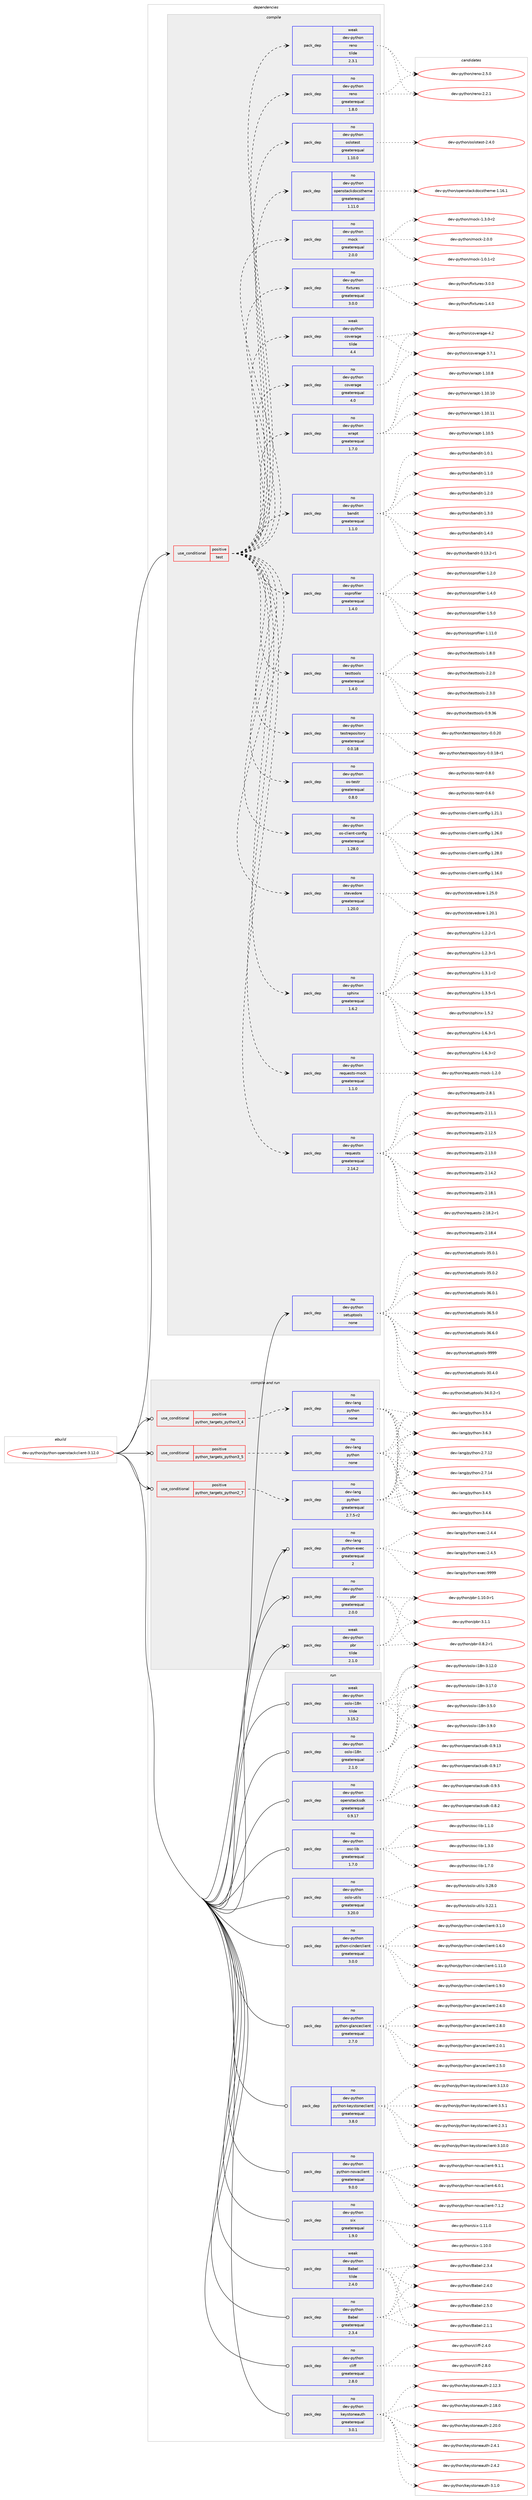 digraph prolog {

# *************
# Graph options
# *************

newrank=true;
concentrate=true;
compound=true;
graph [rankdir=LR,fontname=Helvetica,fontsize=10,ranksep=1.5];#, ranksep=2.5, nodesep=0.2];
edge  [arrowhead=vee];
node  [fontname=Helvetica,fontsize=10];

# **********
# The ebuild
# **********

subgraph cluster_leftcol {
color=gray;
rank=same;
label=<<i>ebuild</i>>;
id [label="dev-python/python-openstackclient-3.12.0", color=red, width=4, href="../dev-python/python-openstackclient-3.12.0.svg"];
}

# ****************
# The dependencies
# ****************

subgraph cluster_midcol {
color=gray;
label=<<i>dependencies</i>>;
subgraph cluster_compile {
fillcolor="#eeeeee";
style=filled;
label=<<i>compile</i>>;
subgraph cond40254 {
dependency182813 [label=<<TABLE BORDER="0" CELLBORDER="1" CELLSPACING="0" CELLPADDING="4"><TR><TD ROWSPAN="3" CELLPADDING="10">use_conditional</TD></TR><TR><TD>positive</TD></TR><TR><TD>test</TD></TR></TABLE>>, shape=none, color=red];
subgraph pack138610 {
dependency182814 [label=<<TABLE BORDER="0" CELLBORDER="1" CELLSPACING="0" CELLPADDING="4" WIDTH="220"><TR><TD ROWSPAN="6" CELLPADDING="30">pack_dep</TD></TR><TR><TD WIDTH="110">no</TD></TR><TR><TD>dev-python</TD></TR><TR><TD>coverage</TD></TR><TR><TD>greaterequal</TD></TR><TR><TD>4.0</TD></TR></TABLE>>, shape=none, color=blue];
}
dependency182813:e -> dependency182814:w [weight=20,style="dashed",arrowhead="vee"];
subgraph pack138611 {
dependency182815 [label=<<TABLE BORDER="0" CELLBORDER="1" CELLSPACING="0" CELLPADDING="4" WIDTH="220"><TR><TD ROWSPAN="6" CELLPADDING="30">pack_dep</TD></TR><TR><TD WIDTH="110">weak</TD></TR><TR><TD>dev-python</TD></TR><TR><TD>coverage</TD></TR><TR><TD>tilde</TD></TR><TR><TD>4.4</TD></TR></TABLE>>, shape=none, color=blue];
}
dependency182813:e -> dependency182815:w [weight=20,style="dashed",arrowhead="vee"];
subgraph pack138612 {
dependency182816 [label=<<TABLE BORDER="0" CELLBORDER="1" CELLSPACING="0" CELLPADDING="4" WIDTH="220"><TR><TD ROWSPAN="6" CELLPADDING="30">pack_dep</TD></TR><TR><TD WIDTH="110">no</TD></TR><TR><TD>dev-python</TD></TR><TR><TD>fixtures</TD></TR><TR><TD>greaterequal</TD></TR><TR><TD>3.0.0</TD></TR></TABLE>>, shape=none, color=blue];
}
dependency182813:e -> dependency182816:w [weight=20,style="dashed",arrowhead="vee"];
subgraph pack138613 {
dependency182817 [label=<<TABLE BORDER="0" CELLBORDER="1" CELLSPACING="0" CELLPADDING="4" WIDTH="220"><TR><TD ROWSPAN="6" CELLPADDING="30">pack_dep</TD></TR><TR><TD WIDTH="110">no</TD></TR><TR><TD>dev-python</TD></TR><TR><TD>mock</TD></TR><TR><TD>greaterequal</TD></TR><TR><TD>2.0.0</TD></TR></TABLE>>, shape=none, color=blue];
}
dependency182813:e -> dependency182817:w [weight=20,style="dashed",arrowhead="vee"];
subgraph pack138614 {
dependency182818 [label=<<TABLE BORDER="0" CELLBORDER="1" CELLSPACING="0" CELLPADDING="4" WIDTH="220"><TR><TD ROWSPAN="6" CELLPADDING="30">pack_dep</TD></TR><TR><TD WIDTH="110">no</TD></TR><TR><TD>dev-python</TD></TR><TR><TD>openstackdocstheme</TD></TR><TR><TD>greaterequal</TD></TR><TR><TD>1.11.0</TD></TR></TABLE>>, shape=none, color=blue];
}
dependency182813:e -> dependency182818:w [weight=20,style="dashed",arrowhead="vee"];
subgraph pack138615 {
dependency182819 [label=<<TABLE BORDER="0" CELLBORDER="1" CELLSPACING="0" CELLPADDING="4" WIDTH="220"><TR><TD ROWSPAN="6" CELLPADDING="30">pack_dep</TD></TR><TR><TD WIDTH="110">no</TD></TR><TR><TD>dev-python</TD></TR><TR><TD>oslotest</TD></TR><TR><TD>greaterequal</TD></TR><TR><TD>1.10.0</TD></TR></TABLE>>, shape=none, color=blue];
}
dependency182813:e -> dependency182819:w [weight=20,style="dashed",arrowhead="vee"];
subgraph pack138616 {
dependency182820 [label=<<TABLE BORDER="0" CELLBORDER="1" CELLSPACING="0" CELLPADDING="4" WIDTH="220"><TR><TD ROWSPAN="6" CELLPADDING="30">pack_dep</TD></TR><TR><TD WIDTH="110">no</TD></TR><TR><TD>dev-python</TD></TR><TR><TD>reno</TD></TR><TR><TD>greaterequal</TD></TR><TR><TD>1.8.0</TD></TR></TABLE>>, shape=none, color=blue];
}
dependency182813:e -> dependency182820:w [weight=20,style="dashed",arrowhead="vee"];
subgraph pack138617 {
dependency182821 [label=<<TABLE BORDER="0" CELLBORDER="1" CELLSPACING="0" CELLPADDING="4" WIDTH="220"><TR><TD ROWSPAN="6" CELLPADDING="30">pack_dep</TD></TR><TR><TD WIDTH="110">weak</TD></TR><TR><TD>dev-python</TD></TR><TR><TD>reno</TD></TR><TR><TD>tilde</TD></TR><TR><TD>2.3.1</TD></TR></TABLE>>, shape=none, color=blue];
}
dependency182813:e -> dependency182821:w [weight=20,style="dashed",arrowhead="vee"];
subgraph pack138618 {
dependency182822 [label=<<TABLE BORDER="0" CELLBORDER="1" CELLSPACING="0" CELLPADDING="4" WIDTH="220"><TR><TD ROWSPAN="6" CELLPADDING="30">pack_dep</TD></TR><TR><TD WIDTH="110">no</TD></TR><TR><TD>dev-python</TD></TR><TR><TD>requests</TD></TR><TR><TD>greaterequal</TD></TR><TR><TD>2.14.2</TD></TR></TABLE>>, shape=none, color=blue];
}
dependency182813:e -> dependency182822:w [weight=20,style="dashed",arrowhead="vee"];
subgraph pack138619 {
dependency182823 [label=<<TABLE BORDER="0" CELLBORDER="1" CELLSPACING="0" CELLPADDING="4" WIDTH="220"><TR><TD ROWSPAN="6" CELLPADDING="30">pack_dep</TD></TR><TR><TD WIDTH="110">no</TD></TR><TR><TD>dev-python</TD></TR><TR><TD>requests-mock</TD></TR><TR><TD>greaterequal</TD></TR><TR><TD>1.1.0</TD></TR></TABLE>>, shape=none, color=blue];
}
dependency182813:e -> dependency182823:w [weight=20,style="dashed",arrowhead="vee"];
subgraph pack138620 {
dependency182824 [label=<<TABLE BORDER="0" CELLBORDER="1" CELLSPACING="0" CELLPADDING="4" WIDTH="220"><TR><TD ROWSPAN="6" CELLPADDING="30">pack_dep</TD></TR><TR><TD WIDTH="110">no</TD></TR><TR><TD>dev-python</TD></TR><TR><TD>sphinx</TD></TR><TR><TD>greaterequal</TD></TR><TR><TD>1.6.2</TD></TR></TABLE>>, shape=none, color=blue];
}
dependency182813:e -> dependency182824:w [weight=20,style="dashed",arrowhead="vee"];
subgraph pack138621 {
dependency182825 [label=<<TABLE BORDER="0" CELLBORDER="1" CELLSPACING="0" CELLPADDING="4" WIDTH="220"><TR><TD ROWSPAN="6" CELLPADDING="30">pack_dep</TD></TR><TR><TD WIDTH="110">no</TD></TR><TR><TD>dev-python</TD></TR><TR><TD>stevedore</TD></TR><TR><TD>greaterequal</TD></TR><TR><TD>1.20.0</TD></TR></TABLE>>, shape=none, color=blue];
}
dependency182813:e -> dependency182825:w [weight=20,style="dashed",arrowhead="vee"];
subgraph pack138622 {
dependency182826 [label=<<TABLE BORDER="0" CELLBORDER="1" CELLSPACING="0" CELLPADDING="4" WIDTH="220"><TR><TD ROWSPAN="6" CELLPADDING="30">pack_dep</TD></TR><TR><TD WIDTH="110">no</TD></TR><TR><TD>dev-python</TD></TR><TR><TD>os-client-config</TD></TR><TR><TD>greaterequal</TD></TR><TR><TD>1.28.0</TD></TR></TABLE>>, shape=none, color=blue];
}
dependency182813:e -> dependency182826:w [weight=20,style="dashed",arrowhead="vee"];
subgraph pack138623 {
dependency182827 [label=<<TABLE BORDER="0" CELLBORDER="1" CELLSPACING="0" CELLPADDING="4" WIDTH="220"><TR><TD ROWSPAN="6" CELLPADDING="30">pack_dep</TD></TR><TR><TD WIDTH="110">no</TD></TR><TR><TD>dev-python</TD></TR><TR><TD>os-testr</TD></TR><TR><TD>greaterequal</TD></TR><TR><TD>0.8.0</TD></TR></TABLE>>, shape=none, color=blue];
}
dependency182813:e -> dependency182827:w [weight=20,style="dashed",arrowhead="vee"];
subgraph pack138624 {
dependency182828 [label=<<TABLE BORDER="0" CELLBORDER="1" CELLSPACING="0" CELLPADDING="4" WIDTH="220"><TR><TD ROWSPAN="6" CELLPADDING="30">pack_dep</TD></TR><TR><TD WIDTH="110">no</TD></TR><TR><TD>dev-python</TD></TR><TR><TD>testrepository</TD></TR><TR><TD>greaterequal</TD></TR><TR><TD>0.0.18</TD></TR></TABLE>>, shape=none, color=blue];
}
dependency182813:e -> dependency182828:w [weight=20,style="dashed",arrowhead="vee"];
subgraph pack138625 {
dependency182829 [label=<<TABLE BORDER="0" CELLBORDER="1" CELLSPACING="0" CELLPADDING="4" WIDTH="220"><TR><TD ROWSPAN="6" CELLPADDING="30">pack_dep</TD></TR><TR><TD WIDTH="110">no</TD></TR><TR><TD>dev-python</TD></TR><TR><TD>testtools</TD></TR><TR><TD>greaterequal</TD></TR><TR><TD>1.4.0</TD></TR></TABLE>>, shape=none, color=blue];
}
dependency182813:e -> dependency182829:w [weight=20,style="dashed",arrowhead="vee"];
subgraph pack138626 {
dependency182830 [label=<<TABLE BORDER="0" CELLBORDER="1" CELLSPACING="0" CELLPADDING="4" WIDTH="220"><TR><TD ROWSPAN="6" CELLPADDING="30">pack_dep</TD></TR><TR><TD WIDTH="110">no</TD></TR><TR><TD>dev-python</TD></TR><TR><TD>osprofiler</TD></TR><TR><TD>greaterequal</TD></TR><TR><TD>1.4.0</TD></TR></TABLE>>, shape=none, color=blue];
}
dependency182813:e -> dependency182830:w [weight=20,style="dashed",arrowhead="vee"];
subgraph pack138627 {
dependency182831 [label=<<TABLE BORDER="0" CELLBORDER="1" CELLSPACING="0" CELLPADDING="4" WIDTH="220"><TR><TD ROWSPAN="6" CELLPADDING="30">pack_dep</TD></TR><TR><TD WIDTH="110">no</TD></TR><TR><TD>dev-python</TD></TR><TR><TD>bandit</TD></TR><TR><TD>greaterequal</TD></TR><TR><TD>1.1.0</TD></TR></TABLE>>, shape=none, color=blue];
}
dependency182813:e -> dependency182831:w [weight=20,style="dashed",arrowhead="vee"];
subgraph pack138628 {
dependency182832 [label=<<TABLE BORDER="0" CELLBORDER="1" CELLSPACING="0" CELLPADDING="4" WIDTH="220"><TR><TD ROWSPAN="6" CELLPADDING="30">pack_dep</TD></TR><TR><TD WIDTH="110">no</TD></TR><TR><TD>dev-python</TD></TR><TR><TD>wrapt</TD></TR><TR><TD>greaterequal</TD></TR><TR><TD>1.7.0</TD></TR></TABLE>>, shape=none, color=blue];
}
dependency182813:e -> dependency182832:w [weight=20,style="dashed",arrowhead="vee"];
}
id:e -> dependency182813:w [weight=20,style="solid",arrowhead="vee"];
subgraph pack138629 {
dependency182833 [label=<<TABLE BORDER="0" CELLBORDER="1" CELLSPACING="0" CELLPADDING="4" WIDTH="220"><TR><TD ROWSPAN="6" CELLPADDING="30">pack_dep</TD></TR><TR><TD WIDTH="110">no</TD></TR><TR><TD>dev-python</TD></TR><TR><TD>setuptools</TD></TR><TR><TD>none</TD></TR><TR><TD></TD></TR></TABLE>>, shape=none, color=blue];
}
id:e -> dependency182833:w [weight=20,style="solid",arrowhead="vee"];
}
subgraph cluster_compileandrun {
fillcolor="#eeeeee";
style=filled;
label=<<i>compile and run</i>>;
subgraph cond40255 {
dependency182834 [label=<<TABLE BORDER="0" CELLBORDER="1" CELLSPACING="0" CELLPADDING="4"><TR><TD ROWSPAN="3" CELLPADDING="10">use_conditional</TD></TR><TR><TD>positive</TD></TR><TR><TD>python_targets_python2_7</TD></TR></TABLE>>, shape=none, color=red];
subgraph pack138630 {
dependency182835 [label=<<TABLE BORDER="0" CELLBORDER="1" CELLSPACING="0" CELLPADDING="4" WIDTH="220"><TR><TD ROWSPAN="6" CELLPADDING="30">pack_dep</TD></TR><TR><TD WIDTH="110">no</TD></TR><TR><TD>dev-lang</TD></TR><TR><TD>python</TD></TR><TR><TD>greaterequal</TD></TR><TR><TD>2.7.5-r2</TD></TR></TABLE>>, shape=none, color=blue];
}
dependency182834:e -> dependency182835:w [weight=20,style="dashed",arrowhead="vee"];
}
id:e -> dependency182834:w [weight=20,style="solid",arrowhead="odotvee"];
subgraph cond40256 {
dependency182836 [label=<<TABLE BORDER="0" CELLBORDER="1" CELLSPACING="0" CELLPADDING="4"><TR><TD ROWSPAN="3" CELLPADDING="10">use_conditional</TD></TR><TR><TD>positive</TD></TR><TR><TD>python_targets_python3_4</TD></TR></TABLE>>, shape=none, color=red];
subgraph pack138631 {
dependency182837 [label=<<TABLE BORDER="0" CELLBORDER="1" CELLSPACING="0" CELLPADDING="4" WIDTH="220"><TR><TD ROWSPAN="6" CELLPADDING="30">pack_dep</TD></TR><TR><TD WIDTH="110">no</TD></TR><TR><TD>dev-lang</TD></TR><TR><TD>python</TD></TR><TR><TD>none</TD></TR><TR><TD></TD></TR></TABLE>>, shape=none, color=blue];
}
dependency182836:e -> dependency182837:w [weight=20,style="dashed",arrowhead="vee"];
}
id:e -> dependency182836:w [weight=20,style="solid",arrowhead="odotvee"];
subgraph cond40257 {
dependency182838 [label=<<TABLE BORDER="0" CELLBORDER="1" CELLSPACING="0" CELLPADDING="4"><TR><TD ROWSPAN="3" CELLPADDING="10">use_conditional</TD></TR><TR><TD>positive</TD></TR><TR><TD>python_targets_python3_5</TD></TR></TABLE>>, shape=none, color=red];
subgraph pack138632 {
dependency182839 [label=<<TABLE BORDER="0" CELLBORDER="1" CELLSPACING="0" CELLPADDING="4" WIDTH="220"><TR><TD ROWSPAN="6" CELLPADDING="30">pack_dep</TD></TR><TR><TD WIDTH="110">no</TD></TR><TR><TD>dev-lang</TD></TR><TR><TD>python</TD></TR><TR><TD>none</TD></TR><TR><TD></TD></TR></TABLE>>, shape=none, color=blue];
}
dependency182838:e -> dependency182839:w [weight=20,style="dashed",arrowhead="vee"];
}
id:e -> dependency182838:w [weight=20,style="solid",arrowhead="odotvee"];
subgraph pack138633 {
dependency182840 [label=<<TABLE BORDER="0" CELLBORDER="1" CELLSPACING="0" CELLPADDING="4" WIDTH="220"><TR><TD ROWSPAN="6" CELLPADDING="30">pack_dep</TD></TR><TR><TD WIDTH="110">no</TD></TR><TR><TD>dev-lang</TD></TR><TR><TD>python-exec</TD></TR><TR><TD>greaterequal</TD></TR><TR><TD>2</TD></TR></TABLE>>, shape=none, color=blue];
}
id:e -> dependency182840:w [weight=20,style="solid",arrowhead="odotvee"];
subgraph pack138634 {
dependency182841 [label=<<TABLE BORDER="0" CELLBORDER="1" CELLSPACING="0" CELLPADDING="4" WIDTH="220"><TR><TD ROWSPAN="6" CELLPADDING="30">pack_dep</TD></TR><TR><TD WIDTH="110">no</TD></TR><TR><TD>dev-python</TD></TR><TR><TD>pbr</TD></TR><TR><TD>greaterequal</TD></TR><TR><TD>2.0.0</TD></TR></TABLE>>, shape=none, color=blue];
}
id:e -> dependency182841:w [weight=20,style="solid",arrowhead="odotvee"];
subgraph pack138635 {
dependency182842 [label=<<TABLE BORDER="0" CELLBORDER="1" CELLSPACING="0" CELLPADDING="4" WIDTH="220"><TR><TD ROWSPAN="6" CELLPADDING="30">pack_dep</TD></TR><TR><TD WIDTH="110">weak</TD></TR><TR><TD>dev-python</TD></TR><TR><TD>pbr</TD></TR><TR><TD>tilde</TD></TR><TR><TD>2.1.0</TD></TR></TABLE>>, shape=none, color=blue];
}
id:e -> dependency182842:w [weight=20,style="solid",arrowhead="odotvee"];
}
subgraph cluster_run {
fillcolor="#eeeeee";
style=filled;
label=<<i>run</i>>;
subgraph pack138636 {
dependency182843 [label=<<TABLE BORDER="0" CELLBORDER="1" CELLSPACING="0" CELLPADDING="4" WIDTH="220"><TR><TD ROWSPAN="6" CELLPADDING="30">pack_dep</TD></TR><TR><TD WIDTH="110">no</TD></TR><TR><TD>dev-python</TD></TR><TR><TD>Babel</TD></TR><TR><TD>greaterequal</TD></TR><TR><TD>2.3.4</TD></TR></TABLE>>, shape=none, color=blue];
}
id:e -> dependency182843:w [weight=20,style="solid",arrowhead="odot"];
subgraph pack138637 {
dependency182844 [label=<<TABLE BORDER="0" CELLBORDER="1" CELLSPACING="0" CELLPADDING="4" WIDTH="220"><TR><TD ROWSPAN="6" CELLPADDING="30">pack_dep</TD></TR><TR><TD WIDTH="110">no</TD></TR><TR><TD>dev-python</TD></TR><TR><TD>cliff</TD></TR><TR><TD>greaterequal</TD></TR><TR><TD>2.8.0</TD></TR></TABLE>>, shape=none, color=blue];
}
id:e -> dependency182844:w [weight=20,style="solid",arrowhead="odot"];
subgraph pack138638 {
dependency182845 [label=<<TABLE BORDER="0" CELLBORDER="1" CELLSPACING="0" CELLPADDING="4" WIDTH="220"><TR><TD ROWSPAN="6" CELLPADDING="30">pack_dep</TD></TR><TR><TD WIDTH="110">no</TD></TR><TR><TD>dev-python</TD></TR><TR><TD>keystoneauth</TD></TR><TR><TD>greaterequal</TD></TR><TR><TD>3.0.1</TD></TR></TABLE>>, shape=none, color=blue];
}
id:e -> dependency182845:w [weight=20,style="solid",arrowhead="odot"];
subgraph pack138639 {
dependency182846 [label=<<TABLE BORDER="0" CELLBORDER="1" CELLSPACING="0" CELLPADDING="4" WIDTH="220"><TR><TD ROWSPAN="6" CELLPADDING="30">pack_dep</TD></TR><TR><TD WIDTH="110">no</TD></TR><TR><TD>dev-python</TD></TR><TR><TD>openstacksdk</TD></TR><TR><TD>greaterequal</TD></TR><TR><TD>0.9.17</TD></TR></TABLE>>, shape=none, color=blue];
}
id:e -> dependency182846:w [weight=20,style="solid",arrowhead="odot"];
subgraph pack138640 {
dependency182847 [label=<<TABLE BORDER="0" CELLBORDER="1" CELLSPACING="0" CELLPADDING="4" WIDTH="220"><TR><TD ROWSPAN="6" CELLPADDING="30">pack_dep</TD></TR><TR><TD WIDTH="110">no</TD></TR><TR><TD>dev-python</TD></TR><TR><TD>osc-lib</TD></TR><TR><TD>greaterequal</TD></TR><TR><TD>1.7.0</TD></TR></TABLE>>, shape=none, color=blue];
}
id:e -> dependency182847:w [weight=20,style="solid",arrowhead="odot"];
subgraph pack138641 {
dependency182848 [label=<<TABLE BORDER="0" CELLBORDER="1" CELLSPACING="0" CELLPADDING="4" WIDTH="220"><TR><TD ROWSPAN="6" CELLPADDING="30">pack_dep</TD></TR><TR><TD WIDTH="110">no</TD></TR><TR><TD>dev-python</TD></TR><TR><TD>oslo-i18n</TD></TR><TR><TD>greaterequal</TD></TR><TR><TD>2.1.0</TD></TR></TABLE>>, shape=none, color=blue];
}
id:e -> dependency182848:w [weight=20,style="solid",arrowhead="odot"];
subgraph pack138642 {
dependency182849 [label=<<TABLE BORDER="0" CELLBORDER="1" CELLSPACING="0" CELLPADDING="4" WIDTH="220"><TR><TD ROWSPAN="6" CELLPADDING="30">pack_dep</TD></TR><TR><TD WIDTH="110">no</TD></TR><TR><TD>dev-python</TD></TR><TR><TD>oslo-utils</TD></TR><TR><TD>greaterequal</TD></TR><TR><TD>3.20.0</TD></TR></TABLE>>, shape=none, color=blue];
}
id:e -> dependency182849:w [weight=20,style="solid",arrowhead="odot"];
subgraph pack138643 {
dependency182850 [label=<<TABLE BORDER="0" CELLBORDER="1" CELLSPACING="0" CELLPADDING="4" WIDTH="220"><TR><TD ROWSPAN="6" CELLPADDING="30">pack_dep</TD></TR><TR><TD WIDTH="110">no</TD></TR><TR><TD>dev-python</TD></TR><TR><TD>python-cinderclient</TD></TR><TR><TD>greaterequal</TD></TR><TR><TD>3.0.0</TD></TR></TABLE>>, shape=none, color=blue];
}
id:e -> dependency182850:w [weight=20,style="solid",arrowhead="odot"];
subgraph pack138644 {
dependency182851 [label=<<TABLE BORDER="0" CELLBORDER="1" CELLSPACING="0" CELLPADDING="4" WIDTH="220"><TR><TD ROWSPAN="6" CELLPADDING="30">pack_dep</TD></TR><TR><TD WIDTH="110">no</TD></TR><TR><TD>dev-python</TD></TR><TR><TD>python-glanceclient</TD></TR><TR><TD>greaterequal</TD></TR><TR><TD>2.7.0</TD></TR></TABLE>>, shape=none, color=blue];
}
id:e -> dependency182851:w [weight=20,style="solid",arrowhead="odot"];
subgraph pack138645 {
dependency182852 [label=<<TABLE BORDER="0" CELLBORDER="1" CELLSPACING="0" CELLPADDING="4" WIDTH="220"><TR><TD ROWSPAN="6" CELLPADDING="30">pack_dep</TD></TR><TR><TD WIDTH="110">no</TD></TR><TR><TD>dev-python</TD></TR><TR><TD>python-keystoneclient</TD></TR><TR><TD>greaterequal</TD></TR><TR><TD>3.8.0</TD></TR></TABLE>>, shape=none, color=blue];
}
id:e -> dependency182852:w [weight=20,style="solid",arrowhead="odot"];
subgraph pack138646 {
dependency182853 [label=<<TABLE BORDER="0" CELLBORDER="1" CELLSPACING="0" CELLPADDING="4" WIDTH="220"><TR><TD ROWSPAN="6" CELLPADDING="30">pack_dep</TD></TR><TR><TD WIDTH="110">no</TD></TR><TR><TD>dev-python</TD></TR><TR><TD>python-novaclient</TD></TR><TR><TD>greaterequal</TD></TR><TR><TD>9.0.0</TD></TR></TABLE>>, shape=none, color=blue];
}
id:e -> dependency182853:w [weight=20,style="solid",arrowhead="odot"];
subgraph pack138647 {
dependency182854 [label=<<TABLE BORDER="0" CELLBORDER="1" CELLSPACING="0" CELLPADDING="4" WIDTH="220"><TR><TD ROWSPAN="6" CELLPADDING="30">pack_dep</TD></TR><TR><TD WIDTH="110">no</TD></TR><TR><TD>dev-python</TD></TR><TR><TD>six</TD></TR><TR><TD>greaterequal</TD></TR><TR><TD>1.9.0</TD></TR></TABLE>>, shape=none, color=blue];
}
id:e -> dependency182854:w [weight=20,style="solid",arrowhead="odot"];
subgraph pack138648 {
dependency182855 [label=<<TABLE BORDER="0" CELLBORDER="1" CELLSPACING="0" CELLPADDING="4" WIDTH="220"><TR><TD ROWSPAN="6" CELLPADDING="30">pack_dep</TD></TR><TR><TD WIDTH="110">weak</TD></TR><TR><TD>dev-python</TD></TR><TR><TD>Babel</TD></TR><TR><TD>tilde</TD></TR><TR><TD>2.4.0</TD></TR></TABLE>>, shape=none, color=blue];
}
id:e -> dependency182855:w [weight=20,style="solid",arrowhead="odot"];
subgraph pack138649 {
dependency182856 [label=<<TABLE BORDER="0" CELLBORDER="1" CELLSPACING="0" CELLPADDING="4" WIDTH="220"><TR><TD ROWSPAN="6" CELLPADDING="30">pack_dep</TD></TR><TR><TD WIDTH="110">weak</TD></TR><TR><TD>dev-python</TD></TR><TR><TD>oslo-i18n</TD></TR><TR><TD>tilde</TD></TR><TR><TD>3.15.2</TD></TR></TABLE>>, shape=none, color=blue];
}
id:e -> dependency182856:w [weight=20,style="solid",arrowhead="odot"];
}
}

# **************
# The candidates
# **************

subgraph cluster_choices {
rank=same;
color=gray;
label=<<i>candidates</i>>;

subgraph choice138610 {
color=black;
nodesep=1;
choice10010111845112121116104111110479911111810111497103101455146554649 [label="dev-python/coverage-3.7.1", color=red, width=4,href="../dev-python/coverage-3.7.1.svg"];
choice1001011184511212111610411111047991111181011149710310145524650 [label="dev-python/coverage-4.2", color=red, width=4,href="../dev-python/coverage-4.2.svg"];
dependency182814:e -> choice10010111845112121116104111110479911111810111497103101455146554649:w [style=dotted,weight="100"];
dependency182814:e -> choice1001011184511212111610411111047991111181011149710310145524650:w [style=dotted,weight="100"];
}
subgraph choice138611 {
color=black;
nodesep=1;
choice10010111845112121116104111110479911111810111497103101455146554649 [label="dev-python/coverage-3.7.1", color=red, width=4,href="../dev-python/coverage-3.7.1.svg"];
choice1001011184511212111610411111047991111181011149710310145524650 [label="dev-python/coverage-4.2", color=red, width=4,href="../dev-python/coverage-4.2.svg"];
dependency182815:e -> choice10010111845112121116104111110479911111810111497103101455146554649:w [style=dotted,weight="100"];
dependency182815:e -> choice1001011184511212111610411111047991111181011149710310145524650:w [style=dotted,weight="100"];
}
subgraph choice138612 {
color=black;
nodesep=1;
choice1001011184511212111610411111047102105120116117114101115454946524648 [label="dev-python/fixtures-1.4.0", color=red, width=4,href="../dev-python/fixtures-1.4.0.svg"];
choice1001011184511212111610411111047102105120116117114101115455146484648 [label="dev-python/fixtures-3.0.0", color=red, width=4,href="../dev-python/fixtures-3.0.0.svg"];
dependency182816:e -> choice1001011184511212111610411111047102105120116117114101115454946524648:w [style=dotted,weight="100"];
dependency182816:e -> choice1001011184511212111610411111047102105120116117114101115455146484648:w [style=dotted,weight="100"];
}
subgraph choice138613 {
color=black;
nodesep=1;
choice1001011184511212111610411111047109111991074549464846494511450 [label="dev-python/mock-1.0.1-r2", color=red, width=4,href="../dev-python/mock-1.0.1-r2.svg"];
choice1001011184511212111610411111047109111991074549465146484511450 [label="dev-python/mock-1.3.0-r2", color=red, width=4,href="../dev-python/mock-1.3.0-r2.svg"];
choice100101118451121211161041111104710911199107455046484648 [label="dev-python/mock-2.0.0", color=red, width=4,href="../dev-python/mock-2.0.0.svg"];
dependency182817:e -> choice1001011184511212111610411111047109111991074549464846494511450:w [style=dotted,weight="100"];
dependency182817:e -> choice1001011184511212111610411111047109111991074549465146484511450:w [style=dotted,weight="100"];
dependency182817:e -> choice100101118451121211161041111104710911199107455046484648:w [style=dotted,weight="100"];
}
subgraph choice138614 {
color=black;
nodesep=1;
choice100101118451121211161041111104711111210111011511697991071001119911511610410110910145494649544649 [label="dev-python/openstackdocstheme-1.16.1", color=red, width=4,href="../dev-python/openstackdocstheme-1.16.1.svg"];
dependency182818:e -> choice100101118451121211161041111104711111210111011511697991071001119911511610410110910145494649544649:w [style=dotted,weight="100"];
}
subgraph choice138615 {
color=black;
nodesep=1;
choice1001011184511212111610411111047111115108111116101115116455046524648 [label="dev-python/oslotest-2.4.0", color=red, width=4,href="../dev-python/oslotest-2.4.0.svg"];
dependency182819:e -> choice1001011184511212111610411111047111115108111116101115116455046524648:w [style=dotted,weight="100"];
}
subgraph choice138616 {
color=black;
nodesep=1;
choice1001011184511212111610411111047114101110111455046504649 [label="dev-python/reno-2.2.1", color=red, width=4,href="../dev-python/reno-2.2.1.svg"];
choice1001011184511212111610411111047114101110111455046534648 [label="dev-python/reno-2.5.0", color=red, width=4,href="../dev-python/reno-2.5.0.svg"];
dependency182820:e -> choice1001011184511212111610411111047114101110111455046504649:w [style=dotted,weight="100"];
dependency182820:e -> choice1001011184511212111610411111047114101110111455046534648:w [style=dotted,weight="100"];
}
subgraph choice138617 {
color=black;
nodesep=1;
choice1001011184511212111610411111047114101110111455046504649 [label="dev-python/reno-2.2.1", color=red, width=4,href="../dev-python/reno-2.2.1.svg"];
choice1001011184511212111610411111047114101110111455046534648 [label="dev-python/reno-2.5.0", color=red, width=4,href="../dev-python/reno-2.5.0.svg"];
dependency182821:e -> choice1001011184511212111610411111047114101110111455046504649:w [style=dotted,weight="100"];
dependency182821:e -> choice1001011184511212111610411111047114101110111455046534648:w [style=dotted,weight="100"];
}
subgraph choice138618 {
color=black;
nodesep=1;
choice100101118451121211161041111104711410111311710111511611545504649494649 [label="dev-python/requests-2.11.1", color=red, width=4,href="../dev-python/requests-2.11.1.svg"];
choice100101118451121211161041111104711410111311710111511611545504649504653 [label="dev-python/requests-2.12.5", color=red, width=4,href="../dev-python/requests-2.12.5.svg"];
choice100101118451121211161041111104711410111311710111511611545504649514648 [label="dev-python/requests-2.13.0", color=red, width=4,href="../dev-python/requests-2.13.0.svg"];
choice100101118451121211161041111104711410111311710111511611545504649524650 [label="dev-python/requests-2.14.2", color=red, width=4,href="../dev-python/requests-2.14.2.svg"];
choice100101118451121211161041111104711410111311710111511611545504649564649 [label="dev-python/requests-2.18.1", color=red, width=4,href="../dev-python/requests-2.18.1.svg"];
choice1001011184511212111610411111047114101113117101115116115455046495646504511449 [label="dev-python/requests-2.18.2-r1", color=red, width=4,href="../dev-python/requests-2.18.2-r1.svg"];
choice100101118451121211161041111104711410111311710111511611545504649564652 [label="dev-python/requests-2.18.4", color=red, width=4,href="../dev-python/requests-2.18.4.svg"];
choice1001011184511212111610411111047114101113117101115116115455046564649 [label="dev-python/requests-2.8.1", color=red, width=4,href="../dev-python/requests-2.8.1.svg"];
dependency182822:e -> choice100101118451121211161041111104711410111311710111511611545504649494649:w [style=dotted,weight="100"];
dependency182822:e -> choice100101118451121211161041111104711410111311710111511611545504649504653:w [style=dotted,weight="100"];
dependency182822:e -> choice100101118451121211161041111104711410111311710111511611545504649514648:w [style=dotted,weight="100"];
dependency182822:e -> choice100101118451121211161041111104711410111311710111511611545504649524650:w [style=dotted,weight="100"];
dependency182822:e -> choice100101118451121211161041111104711410111311710111511611545504649564649:w [style=dotted,weight="100"];
dependency182822:e -> choice1001011184511212111610411111047114101113117101115116115455046495646504511449:w [style=dotted,weight="100"];
dependency182822:e -> choice100101118451121211161041111104711410111311710111511611545504649564652:w [style=dotted,weight="100"];
dependency182822:e -> choice1001011184511212111610411111047114101113117101115116115455046564649:w [style=dotted,weight="100"];
}
subgraph choice138619 {
color=black;
nodesep=1;
choice10010111845112121116104111110471141011131171011151161154510911199107454946504648 [label="dev-python/requests-mock-1.2.0", color=red, width=4,href="../dev-python/requests-mock-1.2.0.svg"];
dependency182823:e -> choice10010111845112121116104111110471141011131171011151161154510911199107454946504648:w [style=dotted,weight="100"];
}
subgraph choice138620 {
color=black;
nodesep=1;
choice10010111845112121116104111110471151121041051101204549465046504511449 [label="dev-python/sphinx-1.2.2-r1", color=red, width=4,href="../dev-python/sphinx-1.2.2-r1.svg"];
choice10010111845112121116104111110471151121041051101204549465046514511449 [label="dev-python/sphinx-1.2.3-r1", color=red, width=4,href="../dev-python/sphinx-1.2.3-r1.svg"];
choice10010111845112121116104111110471151121041051101204549465146494511450 [label="dev-python/sphinx-1.3.1-r2", color=red, width=4,href="../dev-python/sphinx-1.3.1-r2.svg"];
choice10010111845112121116104111110471151121041051101204549465146534511449 [label="dev-python/sphinx-1.3.5-r1", color=red, width=4,href="../dev-python/sphinx-1.3.5-r1.svg"];
choice1001011184511212111610411111047115112104105110120454946534650 [label="dev-python/sphinx-1.5.2", color=red, width=4,href="../dev-python/sphinx-1.5.2.svg"];
choice10010111845112121116104111110471151121041051101204549465446514511449 [label="dev-python/sphinx-1.6.3-r1", color=red, width=4,href="../dev-python/sphinx-1.6.3-r1.svg"];
choice10010111845112121116104111110471151121041051101204549465446514511450 [label="dev-python/sphinx-1.6.3-r2", color=red, width=4,href="../dev-python/sphinx-1.6.3-r2.svg"];
dependency182824:e -> choice10010111845112121116104111110471151121041051101204549465046504511449:w [style=dotted,weight="100"];
dependency182824:e -> choice10010111845112121116104111110471151121041051101204549465046514511449:w [style=dotted,weight="100"];
dependency182824:e -> choice10010111845112121116104111110471151121041051101204549465146494511450:w [style=dotted,weight="100"];
dependency182824:e -> choice10010111845112121116104111110471151121041051101204549465146534511449:w [style=dotted,weight="100"];
dependency182824:e -> choice1001011184511212111610411111047115112104105110120454946534650:w [style=dotted,weight="100"];
dependency182824:e -> choice10010111845112121116104111110471151121041051101204549465446514511449:w [style=dotted,weight="100"];
dependency182824:e -> choice10010111845112121116104111110471151121041051101204549465446514511450:w [style=dotted,weight="100"];
}
subgraph choice138621 {
color=black;
nodesep=1;
choice100101118451121211161041111104711511610111810110011111410145494650484649 [label="dev-python/stevedore-1.20.1", color=red, width=4,href="../dev-python/stevedore-1.20.1.svg"];
choice100101118451121211161041111104711511610111810110011111410145494650534648 [label="dev-python/stevedore-1.25.0", color=red, width=4,href="../dev-python/stevedore-1.25.0.svg"];
dependency182825:e -> choice100101118451121211161041111104711511610111810110011111410145494650484649:w [style=dotted,weight="100"];
dependency182825:e -> choice100101118451121211161041111104711511610111810110011111410145494650534648:w [style=dotted,weight="100"];
}
subgraph choice138622 {
color=black;
nodesep=1;
choice10010111845112121116104111110471111154599108105101110116459911111010210510345494649544648 [label="dev-python/os-client-config-1.16.0", color=red, width=4,href="../dev-python/os-client-config-1.16.0.svg"];
choice10010111845112121116104111110471111154599108105101110116459911111010210510345494650494649 [label="dev-python/os-client-config-1.21.1", color=red, width=4,href="../dev-python/os-client-config-1.21.1.svg"];
choice10010111845112121116104111110471111154599108105101110116459911111010210510345494650544648 [label="dev-python/os-client-config-1.26.0", color=red, width=4,href="../dev-python/os-client-config-1.26.0.svg"];
choice10010111845112121116104111110471111154599108105101110116459911111010210510345494650564648 [label="dev-python/os-client-config-1.28.0", color=red, width=4,href="../dev-python/os-client-config-1.28.0.svg"];
dependency182826:e -> choice10010111845112121116104111110471111154599108105101110116459911111010210510345494649544648:w [style=dotted,weight="100"];
dependency182826:e -> choice10010111845112121116104111110471111154599108105101110116459911111010210510345494650494649:w [style=dotted,weight="100"];
dependency182826:e -> choice10010111845112121116104111110471111154599108105101110116459911111010210510345494650544648:w [style=dotted,weight="100"];
dependency182826:e -> choice10010111845112121116104111110471111154599108105101110116459911111010210510345494650564648:w [style=dotted,weight="100"];
}
subgraph choice138623 {
color=black;
nodesep=1;
choice100101118451121211161041111104711111545116101115116114454846544648 [label="dev-python/os-testr-0.6.0", color=red, width=4,href="../dev-python/os-testr-0.6.0.svg"];
choice100101118451121211161041111104711111545116101115116114454846564648 [label="dev-python/os-testr-0.8.0", color=red, width=4,href="../dev-python/os-testr-0.8.0.svg"];
dependency182827:e -> choice100101118451121211161041111104711111545116101115116114454846544648:w [style=dotted,weight="100"];
dependency182827:e -> choice100101118451121211161041111104711111545116101115116114454846564648:w [style=dotted,weight="100"];
}
subgraph choice138624 {
color=black;
nodesep=1;
choice1001011184511212111610411111047116101115116114101112111115105116111114121454846484649564511449 [label="dev-python/testrepository-0.0.18-r1", color=red, width=4,href="../dev-python/testrepository-0.0.18-r1.svg"];
choice100101118451121211161041111104711610111511611410111211111510511611111412145484648465048 [label="dev-python/testrepository-0.0.20", color=red, width=4,href="../dev-python/testrepository-0.0.20.svg"];
dependency182828:e -> choice1001011184511212111610411111047116101115116114101112111115105116111114121454846484649564511449:w [style=dotted,weight="100"];
dependency182828:e -> choice100101118451121211161041111104711610111511611410111211111510511611111412145484648465048:w [style=dotted,weight="100"];
}
subgraph choice138625 {
color=black;
nodesep=1;
choice100101118451121211161041111104711610111511611611111110811545484657465154 [label="dev-python/testtools-0.9.36", color=red, width=4,href="../dev-python/testtools-0.9.36.svg"];
choice1001011184511212111610411111047116101115116116111111108115454946564648 [label="dev-python/testtools-1.8.0", color=red, width=4,href="../dev-python/testtools-1.8.0.svg"];
choice1001011184511212111610411111047116101115116116111111108115455046504648 [label="dev-python/testtools-2.2.0", color=red, width=4,href="../dev-python/testtools-2.2.0.svg"];
choice1001011184511212111610411111047116101115116116111111108115455046514648 [label="dev-python/testtools-2.3.0", color=red, width=4,href="../dev-python/testtools-2.3.0.svg"];
dependency182829:e -> choice100101118451121211161041111104711610111511611611111110811545484657465154:w [style=dotted,weight="100"];
dependency182829:e -> choice1001011184511212111610411111047116101115116116111111108115454946564648:w [style=dotted,weight="100"];
dependency182829:e -> choice1001011184511212111610411111047116101115116116111111108115455046504648:w [style=dotted,weight="100"];
dependency182829:e -> choice1001011184511212111610411111047116101115116116111111108115455046514648:w [style=dotted,weight="100"];
}
subgraph choice138626 {
color=black;
nodesep=1;
choice100101118451121211161041111104711111511211411110210510810111445494649494648 [label="dev-python/osprofiler-1.11.0", color=red, width=4,href="../dev-python/osprofiler-1.11.0.svg"];
choice1001011184511212111610411111047111115112114111102105108101114454946504648 [label="dev-python/osprofiler-1.2.0", color=red, width=4,href="../dev-python/osprofiler-1.2.0.svg"];
choice1001011184511212111610411111047111115112114111102105108101114454946524648 [label="dev-python/osprofiler-1.4.0", color=red, width=4,href="../dev-python/osprofiler-1.4.0.svg"];
choice1001011184511212111610411111047111115112114111102105108101114454946534648 [label="dev-python/osprofiler-1.5.0", color=red, width=4,href="../dev-python/osprofiler-1.5.0.svg"];
dependency182830:e -> choice100101118451121211161041111104711111511211411110210510810111445494649494648:w [style=dotted,weight="100"];
dependency182830:e -> choice1001011184511212111610411111047111115112114111102105108101114454946504648:w [style=dotted,weight="100"];
dependency182830:e -> choice1001011184511212111610411111047111115112114111102105108101114454946524648:w [style=dotted,weight="100"];
dependency182830:e -> choice1001011184511212111610411111047111115112114111102105108101114454946534648:w [style=dotted,weight="100"];
}
subgraph choice138627 {
color=black;
nodesep=1;
choice10010111845112121116104111110479897110100105116454846495146504511449 [label="dev-python/bandit-0.13.2-r1", color=red, width=4,href="../dev-python/bandit-0.13.2-r1.svg"];
choice10010111845112121116104111110479897110100105116454946484649 [label="dev-python/bandit-1.0.1", color=red, width=4,href="../dev-python/bandit-1.0.1.svg"];
choice10010111845112121116104111110479897110100105116454946494648 [label="dev-python/bandit-1.1.0", color=red, width=4,href="../dev-python/bandit-1.1.0.svg"];
choice10010111845112121116104111110479897110100105116454946504648 [label="dev-python/bandit-1.2.0", color=red, width=4,href="../dev-python/bandit-1.2.0.svg"];
choice10010111845112121116104111110479897110100105116454946514648 [label="dev-python/bandit-1.3.0", color=red, width=4,href="../dev-python/bandit-1.3.0.svg"];
choice10010111845112121116104111110479897110100105116454946524648 [label="dev-python/bandit-1.4.0", color=red, width=4,href="../dev-python/bandit-1.4.0.svg"];
dependency182831:e -> choice10010111845112121116104111110479897110100105116454846495146504511449:w [style=dotted,weight="100"];
dependency182831:e -> choice10010111845112121116104111110479897110100105116454946484649:w [style=dotted,weight="100"];
dependency182831:e -> choice10010111845112121116104111110479897110100105116454946494648:w [style=dotted,weight="100"];
dependency182831:e -> choice10010111845112121116104111110479897110100105116454946504648:w [style=dotted,weight="100"];
dependency182831:e -> choice10010111845112121116104111110479897110100105116454946514648:w [style=dotted,weight="100"];
dependency182831:e -> choice10010111845112121116104111110479897110100105116454946524648:w [style=dotted,weight="100"];
}
subgraph choice138628 {
color=black;
nodesep=1;
choice1001011184511212111610411111047119114971121164549464948464948 [label="dev-python/wrapt-1.10.10", color=red, width=4,href="../dev-python/wrapt-1.10.10.svg"];
choice1001011184511212111610411111047119114971121164549464948464949 [label="dev-python/wrapt-1.10.11", color=red, width=4,href="../dev-python/wrapt-1.10.11.svg"];
choice10010111845112121116104111110471191149711211645494649484653 [label="dev-python/wrapt-1.10.5", color=red, width=4,href="../dev-python/wrapt-1.10.5.svg"];
choice10010111845112121116104111110471191149711211645494649484656 [label="dev-python/wrapt-1.10.8", color=red, width=4,href="../dev-python/wrapt-1.10.8.svg"];
dependency182832:e -> choice1001011184511212111610411111047119114971121164549464948464948:w [style=dotted,weight="100"];
dependency182832:e -> choice1001011184511212111610411111047119114971121164549464948464949:w [style=dotted,weight="100"];
dependency182832:e -> choice10010111845112121116104111110471191149711211645494649484653:w [style=dotted,weight="100"];
dependency182832:e -> choice10010111845112121116104111110471191149711211645494649484656:w [style=dotted,weight="100"];
}
subgraph choice138629 {
color=black;
nodesep=1;
choice100101118451121211161041111104711510111611711211611111110811545514846524648 [label="dev-python/setuptools-30.4.0", color=red, width=4,href="../dev-python/setuptools-30.4.0.svg"];
choice1001011184511212111610411111047115101116117112116111111108115455152464846504511449 [label="dev-python/setuptools-34.0.2-r1", color=red, width=4,href="../dev-python/setuptools-34.0.2-r1.svg"];
choice100101118451121211161041111104711510111611711211611111110811545515346484649 [label="dev-python/setuptools-35.0.1", color=red, width=4,href="../dev-python/setuptools-35.0.1.svg"];
choice100101118451121211161041111104711510111611711211611111110811545515346484650 [label="dev-python/setuptools-35.0.2", color=red, width=4,href="../dev-python/setuptools-35.0.2.svg"];
choice100101118451121211161041111104711510111611711211611111110811545515446484649 [label="dev-python/setuptools-36.0.1", color=red, width=4,href="../dev-python/setuptools-36.0.1.svg"];
choice100101118451121211161041111104711510111611711211611111110811545515446534648 [label="dev-python/setuptools-36.5.0", color=red, width=4,href="../dev-python/setuptools-36.5.0.svg"];
choice100101118451121211161041111104711510111611711211611111110811545515446544648 [label="dev-python/setuptools-36.6.0", color=red, width=4,href="../dev-python/setuptools-36.6.0.svg"];
choice10010111845112121116104111110471151011161171121161111111081154557575757 [label="dev-python/setuptools-9999", color=red, width=4,href="../dev-python/setuptools-9999.svg"];
dependency182833:e -> choice100101118451121211161041111104711510111611711211611111110811545514846524648:w [style=dotted,weight="100"];
dependency182833:e -> choice1001011184511212111610411111047115101116117112116111111108115455152464846504511449:w [style=dotted,weight="100"];
dependency182833:e -> choice100101118451121211161041111104711510111611711211611111110811545515346484649:w [style=dotted,weight="100"];
dependency182833:e -> choice100101118451121211161041111104711510111611711211611111110811545515346484650:w [style=dotted,weight="100"];
dependency182833:e -> choice100101118451121211161041111104711510111611711211611111110811545515446484649:w [style=dotted,weight="100"];
dependency182833:e -> choice100101118451121211161041111104711510111611711211611111110811545515446534648:w [style=dotted,weight="100"];
dependency182833:e -> choice100101118451121211161041111104711510111611711211611111110811545515446544648:w [style=dotted,weight="100"];
dependency182833:e -> choice10010111845112121116104111110471151011161171121161111111081154557575757:w [style=dotted,weight="100"];
}
subgraph choice138630 {
color=black;
nodesep=1;
choice10010111845108971101034711212111610411111045504655464950 [label="dev-lang/python-2.7.12", color=red, width=4,href="../dev-lang/python-2.7.12.svg"];
choice10010111845108971101034711212111610411111045504655464952 [label="dev-lang/python-2.7.14", color=red, width=4,href="../dev-lang/python-2.7.14.svg"];
choice100101118451089711010347112121116104111110455146524653 [label="dev-lang/python-3.4.5", color=red, width=4,href="../dev-lang/python-3.4.5.svg"];
choice100101118451089711010347112121116104111110455146524654 [label="dev-lang/python-3.4.6", color=red, width=4,href="../dev-lang/python-3.4.6.svg"];
choice100101118451089711010347112121116104111110455146534652 [label="dev-lang/python-3.5.4", color=red, width=4,href="../dev-lang/python-3.5.4.svg"];
choice100101118451089711010347112121116104111110455146544651 [label="dev-lang/python-3.6.3", color=red, width=4,href="../dev-lang/python-3.6.3.svg"];
dependency182835:e -> choice10010111845108971101034711212111610411111045504655464950:w [style=dotted,weight="100"];
dependency182835:e -> choice10010111845108971101034711212111610411111045504655464952:w [style=dotted,weight="100"];
dependency182835:e -> choice100101118451089711010347112121116104111110455146524653:w [style=dotted,weight="100"];
dependency182835:e -> choice100101118451089711010347112121116104111110455146524654:w [style=dotted,weight="100"];
dependency182835:e -> choice100101118451089711010347112121116104111110455146534652:w [style=dotted,weight="100"];
dependency182835:e -> choice100101118451089711010347112121116104111110455146544651:w [style=dotted,weight="100"];
}
subgraph choice138631 {
color=black;
nodesep=1;
choice10010111845108971101034711212111610411111045504655464950 [label="dev-lang/python-2.7.12", color=red, width=4,href="../dev-lang/python-2.7.12.svg"];
choice10010111845108971101034711212111610411111045504655464952 [label="dev-lang/python-2.7.14", color=red, width=4,href="../dev-lang/python-2.7.14.svg"];
choice100101118451089711010347112121116104111110455146524653 [label="dev-lang/python-3.4.5", color=red, width=4,href="../dev-lang/python-3.4.5.svg"];
choice100101118451089711010347112121116104111110455146524654 [label="dev-lang/python-3.4.6", color=red, width=4,href="../dev-lang/python-3.4.6.svg"];
choice100101118451089711010347112121116104111110455146534652 [label="dev-lang/python-3.5.4", color=red, width=4,href="../dev-lang/python-3.5.4.svg"];
choice100101118451089711010347112121116104111110455146544651 [label="dev-lang/python-3.6.3", color=red, width=4,href="../dev-lang/python-3.6.3.svg"];
dependency182837:e -> choice10010111845108971101034711212111610411111045504655464950:w [style=dotted,weight="100"];
dependency182837:e -> choice10010111845108971101034711212111610411111045504655464952:w [style=dotted,weight="100"];
dependency182837:e -> choice100101118451089711010347112121116104111110455146524653:w [style=dotted,weight="100"];
dependency182837:e -> choice100101118451089711010347112121116104111110455146524654:w [style=dotted,weight="100"];
dependency182837:e -> choice100101118451089711010347112121116104111110455146534652:w [style=dotted,weight="100"];
dependency182837:e -> choice100101118451089711010347112121116104111110455146544651:w [style=dotted,weight="100"];
}
subgraph choice138632 {
color=black;
nodesep=1;
choice10010111845108971101034711212111610411111045504655464950 [label="dev-lang/python-2.7.12", color=red, width=4,href="../dev-lang/python-2.7.12.svg"];
choice10010111845108971101034711212111610411111045504655464952 [label="dev-lang/python-2.7.14", color=red, width=4,href="../dev-lang/python-2.7.14.svg"];
choice100101118451089711010347112121116104111110455146524653 [label="dev-lang/python-3.4.5", color=red, width=4,href="../dev-lang/python-3.4.5.svg"];
choice100101118451089711010347112121116104111110455146524654 [label="dev-lang/python-3.4.6", color=red, width=4,href="../dev-lang/python-3.4.6.svg"];
choice100101118451089711010347112121116104111110455146534652 [label="dev-lang/python-3.5.4", color=red, width=4,href="../dev-lang/python-3.5.4.svg"];
choice100101118451089711010347112121116104111110455146544651 [label="dev-lang/python-3.6.3", color=red, width=4,href="../dev-lang/python-3.6.3.svg"];
dependency182839:e -> choice10010111845108971101034711212111610411111045504655464950:w [style=dotted,weight="100"];
dependency182839:e -> choice10010111845108971101034711212111610411111045504655464952:w [style=dotted,weight="100"];
dependency182839:e -> choice100101118451089711010347112121116104111110455146524653:w [style=dotted,weight="100"];
dependency182839:e -> choice100101118451089711010347112121116104111110455146524654:w [style=dotted,weight="100"];
dependency182839:e -> choice100101118451089711010347112121116104111110455146534652:w [style=dotted,weight="100"];
dependency182839:e -> choice100101118451089711010347112121116104111110455146544651:w [style=dotted,weight="100"];
}
subgraph choice138633 {
color=black;
nodesep=1;
choice1001011184510897110103471121211161041111104510112010199455046524652 [label="dev-lang/python-exec-2.4.4", color=red, width=4,href="../dev-lang/python-exec-2.4.4.svg"];
choice1001011184510897110103471121211161041111104510112010199455046524653 [label="dev-lang/python-exec-2.4.5", color=red, width=4,href="../dev-lang/python-exec-2.4.5.svg"];
choice10010111845108971101034711212111610411111045101120101994557575757 [label="dev-lang/python-exec-9999", color=red, width=4,href="../dev-lang/python-exec-9999.svg"];
dependency182840:e -> choice1001011184510897110103471121211161041111104510112010199455046524652:w [style=dotted,weight="100"];
dependency182840:e -> choice1001011184510897110103471121211161041111104510112010199455046524653:w [style=dotted,weight="100"];
dependency182840:e -> choice10010111845108971101034711212111610411111045101120101994557575757:w [style=dotted,weight="100"];
}
subgraph choice138634 {
color=black;
nodesep=1;
choice1001011184511212111610411111047112981144548465646504511449 [label="dev-python/pbr-0.8.2-r1", color=red, width=4,href="../dev-python/pbr-0.8.2-r1.svg"];
choice100101118451121211161041111104711298114454946494846484511449 [label="dev-python/pbr-1.10.0-r1", color=red, width=4,href="../dev-python/pbr-1.10.0-r1.svg"];
choice100101118451121211161041111104711298114455146494649 [label="dev-python/pbr-3.1.1", color=red, width=4,href="../dev-python/pbr-3.1.1.svg"];
dependency182841:e -> choice1001011184511212111610411111047112981144548465646504511449:w [style=dotted,weight="100"];
dependency182841:e -> choice100101118451121211161041111104711298114454946494846484511449:w [style=dotted,weight="100"];
dependency182841:e -> choice100101118451121211161041111104711298114455146494649:w [style=dotted,weight="100"];
}
subgraph choice138635 {
color=black;
nodesep=1;
choice1001011184511212111610411111047112981144548465646504511449 [label="dev-python/pbr-0.8.2-r1", color=red, width=4,href="../dev-python/pbr-0.8.2-r1.svg"];
choice100101118451121211161041111104711298114454946494846484511449 [label="dev-python/pbr-1.10.0-r1", color=red, width=4,href="../dev-python/pbr-1.10.0-r1.svg"];
choice100101118451121211161041111104711298114455146494649 [label="dev-python/pbr-3.1.1", color=red, width=4,href="../dev-python/pbr-3.1.1.svg"];
dependency182842:e -> choice1001011184511212111610411111047112981144548465646504511449:w [style=dotted,weight="100"];
dependency182842:e -> choice100101118451121211161041111104711298114454946494846484511449:w [style=dotted,weight="100"];
dependency182842:e -> choice100101118451121211161041111104711298114455146494649:w [style=dotted,weight="100"];
}
subgraph choice138636 {
color=black;
nodesep=1;
choice1001011184511212111610411111047669798101108455046494649 [label="dev-python/Babel-2.1.1", color=red, width=4,href="../dev-python/Babel-2.1.1.svg"];
choice1001011184511212111610411111047669798101108455046514652 [label="dev-python/Babel-2.3.4", color=red, width=4,href="../dev-python/Babel-2.3.4.svg"];
choice1001011184511212111610411111047669798101108455046524648 [label="dev-python/Babel-2.4.0", color=red, width=4,href="../dev-python/Babel-2.4.0.svg"];
choice1001011184511212111610411111047669798101108455046534648 [label="dev-python/Babel-2.5.0", color=red, width=4,href="../dev-python/Babel-2.5.0.svg"];
dependency182843:e -> choice1001011184511212111610411111047669798101108455046494649:w [style=dotted,weight="100"];
dependency182843:e -> choice1001011184511212111610411111047669798101108455046514652:w [style=dotted,weight="100"];
dependency182843:e -> choice1001011184511212111610411111047669798101108455046524648:w [style=dotted,weight="100"];
dependency182843:e -> choice1001011184511212111610411111047669798101108455046534648:w [style=dotted,weight="100"];
}
subgraph choice138637 {
color=black;
nodesep=1;
choice100101118451121211161041111104799108105102102455046524648 [label="dev-python/cliff-2.4.0", color=red, width=4,href="../dev-python/cliff-2.4.0.svg"];
choice100101118451121211161041111104799108105102102455046564648 [label="dev-python/cliff-2.8.0", color=red, width=4,href="../dev-python/cliff-2.8.0.svg"];
dependency182844:e -> choice100101118451121211161041111104799108105102102455046524648:w [style=dotted,weight="100"];
dependency182844:e -> choice100101118451121211161041111104799108105102102455046564648:w [style=dotted,weight="100"];
}
subgraph choice138638 {
color=black;
nodesep=1;
choice10010111845112121116104111110471071011211151161111101019711711610445504649504651 [label="dev-python/keystoneauth-2.12.3", color=red, width=4,href="../dev-python/keystoneauth-2.12.3.svg"];
choice10010111845112121116104111110471071011211151161111101019711711610445504649564648 [label="dev-python/keystoneauth-2.18.0", color=red, width=4,href="../dev-python/keystoneauth-2.18.0.svg"];
choice10010111845112121116104111110471071011211151161111101019711711610445504650484648 [label="dev-python/keystoneauth-2.20.0", color=red, width=4,href="../dev-python/keystoneauth-2.20.0.svg"];
choice100101118451121211161041111104710710112111511611111010197117116104455046524649 [label="dev-python/keystoneauth-2.4.1", color=red, width=4,href="../dev-python/keystoneauth-2.4.1.svg"];
choice100101118451121211161041111104710710112111511611111010197117116104455046524650 [label="dev-python/keystoneauth-2.4.2", color=red, width=4,href="../dev-python/keystoneauth-2.4.2.svg"];
choice100101118451121211161041111104710710112111511611111010197117116104455146494648 [label="dev-python/keystoneauth-3.1.0", color=red, width=4,href="../dev-python/keystoneauth-3.1.0.svg"];
dependency182845:e -> choice10010111845112121116104111110471071011211151161111101019711711610445504649504651:w [style=dotted,weight="100"];
dependency182845:e -> choice10010111845112121116104111110471071011211151161111101019711711610445504649564648:w [style=dotted,weight="100"];
dependency182845:e -> choice10010111845112121116104111110471071011211151161111101019711711610445504650484648:w [style=dotted,weight="100"];
dependency182845:e -> choice100101118451121211161041111104710710112111511611111010197117116104455046524649:w [style=dotted,weight="100"];
dependency182845:e -> choice100101118451121211161041111104710710112111511611111010197117116104455046524650:w [style=dotted,weight="100"];
dependency182845:e -> choice100101118451121211161041111104710710112111511611111010197117116104455146494648:w [style=dotted,weight="100"];
}
subgraph choice138639 {
color=black;
nodesep=1;
choice10010111845112121116104111110471111121011101151169799107115100107454846564650 [label="dev-python/openstacksdk-0.8.2", color=red, width=4,href="../dev-python/openstacksdk-0.8.2.svg"];
choice1001011184511212111610411111047111112101110115116979910711510010745484657464951 [label="dev-python/openstacksdk-0.9.13", color=red, width=4,href="../dev-python/openstacksdk-0.9.13.svg"];
choice1001011184511212111610411111047111112101110115116979910711510010745484657464955 [label="dev-python/openstacksdk-0.9.17", color=red, width=4,href="../dev-python/openstacksdk-0.9.17.svg"];
choice10010111845112121116104111110471111121011101151169799107115100107454846574653 [label="dev-python/openstacksdk-0.9.5", color=red, width=4,href="../dev-python/openstacksdk-0.9.5.svg"];
dependency182846:e -> choice10010111845112121116104111110471111121011101151169799107115100107454846564650:w [style=dotted,weight="100"];
dependency182846:e -> choice1001011184511212111610411111047111112101110115116979910711510010745484657464951:w [style=dotted,weight="100"];
dependency182846:e -> choice1001011184511212111610411111047111112101110115116979910711510010745484657464955:w [style=dotted,weight="100"];
dependency182846:e -> choice10010111845112121116104111110471111121011101151169799107115100107454846574653:w [style=dotted,weight="100"];
}
subgraph choice138640 {
color=black;
nodesep=1;
choice1001011184511212111610411111047111115994510810598454946494648 [label="dev-python/osc-lib-1.1.0", color=red, width=4,href="../dev-python/osc-lib-1.1.0.svg"];
choice1001011184511212111610411111047111115994510810598454946514648 [label="dev-python/osc-lib-1.3.0", color=red, width=4,href="../dev-python/osc-lib-1.3.0.svg"];
choice1001011184511212111610411111047111115994510810598454946554648 [label="dev-python/osc-lib-1.7.0", color=red, width=4,href="../dev-python/osc-lib-1.7.0.svg"];
dependency182847:e -> choice1001011184511212111610411111047111115994510810598454946494648:w [style=dotted,weight="100"];
dependency182847:e -> choice1001011184511212111610411111047111115994510810598454946514648:w [style=dotted,weight="100"];
dependency182847:e -> choice1001011184511212111610411111047111115994510810598454946554648:w [style=dotted,weight="100"];
}
subgraph choice138641 {
color=black;
nodesep=1;
choice100101118451121211161041111104711111510811145105495611045514649504648 [label="dev-python/oslo-i18n-3.12.0", color=red, width=4,href="../dev-python/oslo-i18n-3.12.0.svg"];
choice100101118451121211161041111104711111510811145105495611045514649554648 [label="dev-python/oslo-i18n-3.17.0", color=red, width=4,href="../dev-python/oslo-i18n-3.17.0.svg"];
choice1001011184511212111610411111047111115108111451054956110455146534648 [label="dev-python/oslo-i18n-3.5.0", color=red, width=4,href="../dev-python/oslo-i18n-3.5.0.svg"];
choice1001011184511212111610411111047111115108111451054956110455146574648 [label="dev-python/oslo-i18n-3.9.0", color=red, width=4,href="../dev-python/oslo-i18n-3.9.0.svg"];
dependency182848:e -> choice100101118451121211161041111104711111510811145105495611045514649504648:w [style=dotted,weight="100"];
dependency182848:e -> choice100101118451121211161041111104711111510811145105495611045514649554648:w [style=dotted,weight="100"];
dependency182848:e -> choice1001011184511212111610411111047111115108111451054956110455146534648:w [style=dotted,weight="100"];
dependency182848:e -> choice1001011184511212111610411111047111115108111451054956110455146574648:w [style=dotted,weight="100"];
}
subgraph choice138642 {
color=black;
nodesep=1;
choice10010111845112121116104111110471111151081114511711610510811545514650504649 [label="dev-python/oslo-utils-3.22.1", color=red, width=4,href="../dev-python/oslo-utils-3.22.1.svg"];
choice10010111845112121116104111110471111151081114511711610510811545514650564648 [label="dev-python/oslo-utils-3.28.0", color=red, width=4,href="../dev-python/oslo-utils-3.28.0.svg"];
dependency182849:e -> choice10010111845112121116104111110471111151081114511711610510811545514650504649:w [style=dotted,weight="100"];
dependency182849:e -> choice10010111845112121116104111110471111151081114511711610510811545514650564648:w [style=dotted,weight="100"];
}
subgraph choice138643 {
color=black;
nodesep=1;
choice100101118451121211161041111104711212111610411111045991051101001011149910810510111011645494649494648 [label="dev-python/python-cinderclient-1.11.0", color=red, width=4,href="../dev-python/python-cinderclient-1.11.0.svg"];
choice1001011184511212111610411111047112121116104111110459910511010010111499108105101110116454946544648 [label="dev-python/python-cinderclient-1.6.0", color=red, width=4,href="../dev-python/python-cinderclient-1.6.0.svg"];
choice1001011184511212111610411111047112121116104111110459910511010010111499108105101110116454946574648 [label="dev-python/python-cinderclient-1.9.0", color=red, width=4,href="../dev-python/python-cinderclient-1.9.0.svg"];
choice1001011184511212111610411111047112121116104111110459910511010010111499108105101110116455146494648 [label="dev-python/python-cinderclient-3.1.0", color=red, width=4,href="../dev-python/python-cinderclient-3.1.0.svg"];
dependency182850:e -> choice100101118451121211161041111104711212111610411111045991051101001011149910810510111011645494649494648:w [style=dotted,weight="100"];
dependency182850:e -> choice1001011184511212111610411111047112121116104111110459910511010010111499108105101110116454946544648:w [style=dotted,weight="100"];
dependency182850:e -> choice1001011184511212111610411111047112121116104111110459910511010010111499108105101110116454946574648:w [style=dotted,weight="100"];
dependency182850:e -> choice1001011184511212111610411111047112121116104111110459910511010010111499108105101110116455146494648:w [style=dotted,weight="100"];
}
subgraph choice138644 {
color=black;
nodesep=1;
choice100101118451121211161041111104711212111610411111045103108971109910199108105101110116455046484649 [label="dev-python/python-glanceclient-2.0.1", color=red, width=4,href="../dev-python/python-glanceclient-2.0.1.svg"];
choice100101118451121211161041111104711212111610411111045103108971109910199108105101110116455046534648 [label="dev-python/python-glanceclient-2.5.0", color=red, width=4,href="../dev-python/python-glanceclient-2.5.0.svg"];
choice100101118451121211161041111104711212111610411111045103108971109910199108105101110116455046544648 [label="dev-python/python-glanceclient-2.6.0", color=red, width=4,href="../dev-python/python-glanceclient-2.6.0.svg"];
choice100101118451121211161041111104711212111610411111045103108971109910199108105101110116455046564648 [label="dev-python/python-glanceclient-2.8.0", color=red, width=4,href="../dev-python/python-glanceclient-2.8.0.svg"];
dependency182851:e -> choice100101118451121211161041111104711212111610411111045103108971109910199108105101110116455046484649:w [style=dotted,weight="100"];
dependency182851:e -> choice100101118451121211161041111104711212111610411111045103108971109910199108105101110116455046534648:w [style=dotted,weight="100"];
dependency182851:e -> choice100101118451121211161041111104711212111610411111045103108971109910199108105101110116455046544648:w [style=dotted,weight="100"];
dependency182851:e -> choice100101118451121211161041111104711212111610411111045103108971109910199108105101110116455046564648:w [style=dotted,weight="100"];
}
subgraph choice138645 {
color=black;
nodesep=1;
choice10010111845112121116104111110471121211161041111104510710112111511611111010199108105101110116455046514649 [label="dev-python/python-keystoneclient-2.3.1", color=red, width=4,href="../dev-python/python-keystoneclient-2.3.1.svg"];
choice1001011184511212111610411111047112121116104111110451071011211151161111101019910810510111011645514649484648 [label="dev-python/python-keystoneclient-3.10.0", color=red, width=4,href="../dev-python/python-keystoneclient-3.10.0.svg"];
choice1001011184511212111610411111047112121116104111110451071011211151161111101019910810510111011645514649514648 [label="dev-python/python-keystoneclient-3.13.0", color=red, width=4,href="../dev-python/python-keystoneclient-3.13.0.svg"];
choice10010111845112121116104111110471121211161041111104510710112111511611111010199108105101110116455146534649 [label="dev-python/python-keystoneclient-3.5.1", color=red, width=4,href="../dev-python/python-keystoneclient-3.5.1.svg"];
dependency182852:e -> choice10010111845112121116104111110471121211161041111104510710112111511611111010199108105101110116455046514649:w [style=dotted,weight="100"];
dependency182852:e -> choice1001011184511212111610411111047112121116104111110451071011211151161111101019910810510111011645514649484648:w [style=dotted,weight="100"];
dependency182852:e -> choice1001011184511212111610411111047112121116104111110451071011211151161111101019910810510111011645514649514648:w [style=dotted,weight="100"];
dependency182852:e -> choice10010111845112121116104111110471121211161041111104510710112111511611111010199108105101110116455146534649:w [style=dotted,weight="100"];
}
subgraph choice138646 {
color=black;
nodesep=1;
choice1001011184511212111610411111047112121116104111110451101111189799108105101110116455446484649 [label="dev-python/python-novaclient-6.0.1", color=red, width=4,href="../dev-python/python-novaclient-6.0.1.svg"];
choice1001011184511212111610411111047112121116104111110451101111189799108105101110116455546494650 [label="dev-python/python-novaclient-7.1.2", color=red, width=4,href="../dev-python/python-novaclient-7.1.2.svg"];
choice1001011184511212111610411111047112121116104111110451101111189799108105101110116455746494649 [label="dev-python/python-novaclient-9.1.1", color=red, width=4,href="../dev-python/python-novaclient-9.1.1.svg"];
dependency182853:e -> choice1001011184511212111610411111047112121116104111110451101111189799108105101110116455446484649:w [style=dotted,weight="100"];
dependency182853:e -> choice1001011184511212111610411111047112121116104111110451101111189799108105101110116455546494650:w [style=dotted,weight="100"];
dependency182853:e -> choice1001011184511212111610411111047112121116104111110451101111189799108105101110116455746494649:w [style=dotted,weight="100"];
}
subgraph choice138647 {
color=black;
nodesep=1;
choice100101118451121211161041111104711510512045494649484648 [label="dev-python/six-1.10.0", color=red, width=4,href="../dev-python/six-1.10.0.svg"];
choice100101118451121211161041111104711510512045494649494648 [label="dev-python/six-1.11.0", color=red, width=4,href="../dev-python/six-1.11.0.svg"];
dependency182854:e -> choice100101118451121211161041111104711510512045494649484648:w [style=dotted,weight="100"];
dependency182854:e -> choice100101118451121211161041111104711510512045494649494648:w [style=dotted,weight="100"];
}
subgraph choice138648 {
color=black;
nodesep=1;
choice1001011184511212111610411111047669798101108455046494649 [label="dev-python/Babel-2.1.1", color=red, width=4,href="../dev-python/Babel-2.1.1.svg"];
choice1001011184511212111610411111047669798101108455046514652 [label="dev-python/Babel-2.3.4", color=red, width=4,href="../dev-python/Babel-2.3.4.svg"];
choice1001011184511212111610411111047669798101108455046524648 [label="dev-python/Babel-2.4.0", color=red, width=4,href="../dev-python/Babel-2.4.0.svg"];
choice1001011184511212111610411111047669798101108455046534648 [label="dev-python/Babel-2.5.0", color=red, width=4,href="../dev-python/Babel-2.5.0.svg"];
dependency182855:e -> choice1001011184511212111610411111047669798101108455046494649:w [style=dotted,weight="100"];
dependency182855:e -> choice1001011184511212111610411111047669798101108455046514652:w [style=dotted,weight="100"];
dependency182855:e -> choice1001011184511212111610411111047669798101108455046524648:w [style=dotted,weight="100"];
dependency182855:e -> choice1001011184511212111610411111047669798101108455046534648:w [style=dotted,weight="100"];
}
subgraph choice138649 {
color=black;
nodesep=1;
choice100101118451121211161041111104711111510811145105495611045514649504648 [label="dev-python/oslo-i18n-3.12.0", color=red, width=4,href="../dev-python/oslo-i18n-3.12.0.svg"];
choice100101118451121211161041111104711111510811145105495611045514649554648 [label="dev-python/oslo-i18n-3.17.0", color=red, width=4,href="../dev-python/oslo-i18n-3.17.0.svg"];
choice1001011184511212111610411111047111115108111451054956110455146534648 [label="dev-python/oslo-i18n-3.5.0", color=red, width=4,href="../dev-python/oslo-i18n-3.5.0.svg"];
choice1001011184511212111610411111047111115108111451054956110455146574648 [label="dev-python/oslo-i18n-3.9.0", color=red, width=4,href="../dev-python/oslo-i18n-3.9.0.svg"];
dependency182856:e -> choice100101118451121211161041111104711111510811145105495611045514649504648:w [style=dotted,weight="100"];
dependency182856:e -> choice100101118451121211161041111104711111510811145105495611045514649554648:w [style=dotted,weight="100"];
dependency182856:e -> choice1001011184511212111610411111047111115108111451054956110455146534648:w [style=dotted,weight="100"];
dependency182856:e -> choice1001011184511212111610411111047111115108111451054956110455146574648:w [style=dotted,weight="100"];
}
}

}
